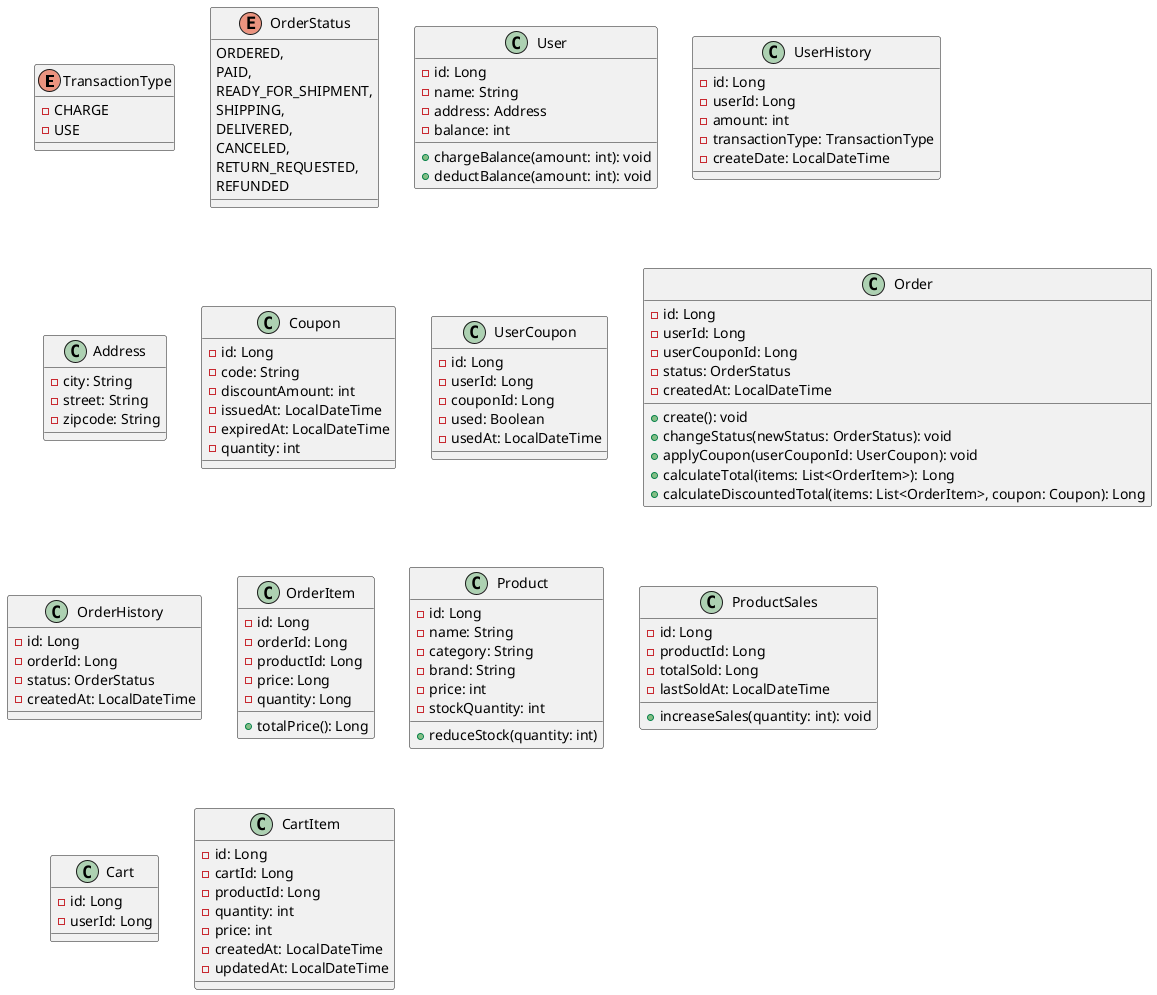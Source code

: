 @startuml

enum TransactionType {
    - CHARGE
    - USE
}

enum OrderStatus {
    ORDERED,
    PAID,
    READY_FOR_SHIPMENT,
    SHIPPING,
    DELIVERED,
    CANCELED,
    RETURN_REQUESTED,
    REFUNDED
}

class User {
    - id: Long
    - name: String
    - address: Address
    - balance: int
    + chargeBalance(amount: int): void
    + deductBalance(amount: int): void
}

class UserHistory {
    - id: Long
    - userId: Long
    - amount: int
    - transactionType: TransactionType
    - createDate: LocalDateTime
}

class Address {
    - city: String
    - street: String
    - zipcode: String
}

class Coupon {
    - id: Long
    - code: String
    - discountAmount: int
    - issuedAt: LocalDateTime
    - expiredAt: LocalDateTime
    - quantity: int
}

class UserCoupon {
    - id: Long
    - userId: Long
    - couponId: Long
    - used: Boolean
    - usedAt: LocalDateTime
}

class Order {
    - id: Long
    - userId: Long
    - userCouponId: Long
    - status: OrderStatus
    - createdAt: LocalDateTime
    + create(): void
    + changeStatus(newStatus: OrderStatus): void
    + applyCoupon(userCouponId: UserCoupon): void
    + calculateTotal(items: List<OrderItem>): Long
    + calculateDiscountedTotal(items: List<OrderItem>, coupon: Coupon): Long
}

class OrderHistory {
    - id: Long
    - orderId: Long
    - status: OrderStatus
    - createdAt: LocalDateTime
}

class OrderItem {
    - id: Long
    - orderId: Long
    - productId: Long
    - price: Long
    - quantity: Long
    + totalPrice(): Long
}

class Product {
    - id: Long
    - name: String
    - category: String
    - brand: String
    - price: int
    - stockQuantity: int
    + reduceStock(quantity: int)
}

' 판매량을 조회를 위해 분리
class ProductSales {
    - id: Long
    - productId: Long
    - totalSold: Long
    - lastSoldAt: LocalDateTime
    + increaseSales(quantity: int): void
}

class Cart {
    - id: Long
    - userId: Long
}

class CartItem {
    - id: Long
    - cartId: Long
    - productId: Long
    - quantity: int
    - price: int
    - createdAt: LocalDateTime
    - updatedAt: LocalDateTime
}

@enduml

